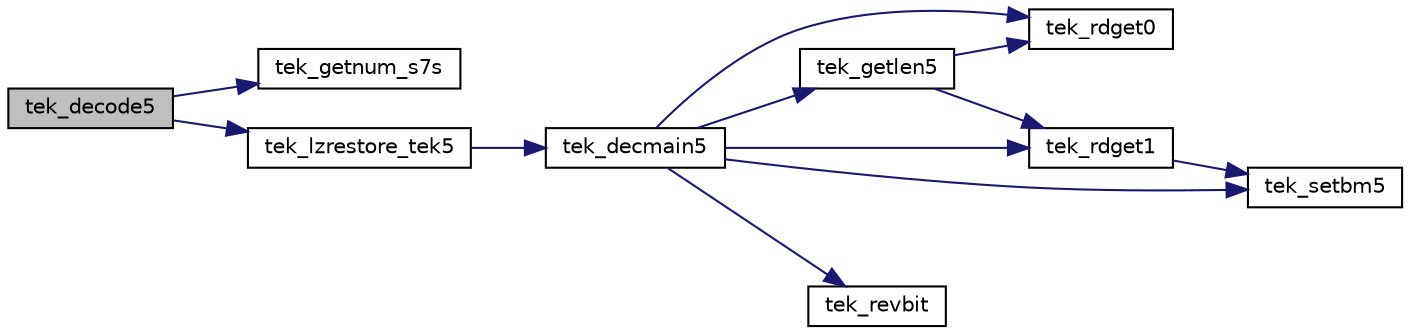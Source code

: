 digraph "tek_decode5"
{
 // LATEX_PDF_SIZE
  edge [fontname="Helvetica",fontsize="10",labelfontname="Helvetica",labelfontsize="10"];
  node [fontname="Helvetica",fontsize="10",shape=record];
  rankdir="LR";
  Node1 [label="tek_decode5",height=0.2,width=0.4,color="black", fillcolor="grey75", style="filled", fontcolor="black",tooltip=" "];
  Node1 -> Node2 [color="midnightblue",fontsize="10",style="solid",fontname="Helvetica"];
  Node2 [label="tek_getnum_s7s",height=0.2,width=0.4,color="black", fillcolor="white", style="filled",URL="$autodec___8c.html#a5faa80891359abc566502563e97e6761",tooltip=" "];
  Node1 -> Node3 [color="midnightblue",fontsize="10",style="solid",fontname="Helvetica"];
  Node3 [label="tek_lzrestore_tek5",height=0.2,width=0.4,color="black", fillcolor="white", style="filled",URL="$autodec___8c.html#adf0a0994681380da1f81b7bfb5ca44db",tooltip=" "];
  Node3 -> Node4 [color="midnightblue",fontsize="10",style="solid",fontname="Helvetica"];
  Node4 [label="tek_decmain5",height=0.2,width=0.4,color="black", fillcolor="white", style="filled",URL="$autodec___8c.html#af1af9649c0ff434aafce5fa4ac0c120d",tooltip=" "];
  Node4 -> Node5 [color="midnightblue",fontsize="10",style="solid",fontname="Helvetica"];
  Node5 [label="tek_getlen5",height=0.2,width=0.4,color="black", fillcolor="white", style="filled",URL="$autodec___8c.html#a62bff5997b4c8b44edd54cde4d0ed647",tooltip=" "];
  Node5 -> Node6 [color="midnightblue",fontsize="10",style="solid",fontname="Helvetica"];
  Node6 [label="tek_rdget0",height=0.2,width=0.4,color="black", fillcolor="white", style="filled",URL="$autodec___8c.html#acbe7c667aa9821c570ff3f9f892c885d",tooltip=" "];
  Node5 -> Node7 [color="midnightblue",fontsize="10",style="solid",fontname="Helvetica"];
  Node7 [label="tek_rdget1",height=0.2,width=0.4,color="black", fillcolor="white", style="filled",URL="$autodec___8c.html#ad47117a8e15ddb593559472bfd1a913f",tooltip=" "];
  Node7 -> Node8 [color="midnightblue",fontsize="10",style="solid",fontname="Helvetica"];
  Node8 [label="tek_setbm5",height=0.2,width=0.4,color="black", fillcolor="white", style="filled",URL="$autodec___8c.html#a6dccddf1b7cc7d769e8074a44e204172",tooltip=" "];
  Node4 -> Node6 [color="midnightblue",fontsize="10",style="solid",fontname="Helvetica"];
  Node4 -> Node7 [color="midnightblue",fontsize="10",style="solid",fontname="Helvetica"];
  Node4 -> Node9 [color="midnightblue",fontsize="10",style="solid",fontname="Helvetica"];
  Node9 [label="tek_revbit",height=0.2,width=0.4,color="black", fillcolor="white", style="filled",URL="$autodec___8c.html#aef039e6537565330cab9657b27960b23",tooltip=" "];
  Node4 -> Node8 [color="midnightblue",fontsize="10",style="solid",fontname="Helvetica"];
}
